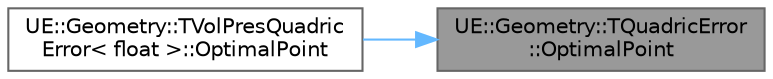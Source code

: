 digraph "UE::Geometry::TQuadricError::OptimalPoint"
{
 // INTERACTIVE_SVG=YES
 // LATEX_PDF_SIZE
  bgcolor="transparent";
  edge [fontname=Helvetica,fontsize=10,labelfontname=Helvetica,labelfontsize=10];
  node [fontname=Helvetica,fontsize=10,shape=box,height=0.2,width=0.4];
  rankdir="RL";
  Node1 [id="Node000001",label="UE::Geometry::TQuadricError\l::OptimalPoint",height=0.2,width=0.4,color="gray40", fillcolor="grey60", style="filled", fontcolor="black",tooltip=" "];
  Node1 -> Node2 [id="edge1_Node000001_Node000002",dir="back",color="steelblue1",style="solid",tooltip=" "];
  Node2 [id="Node000002",label="UE::Geometry::TVolPresQuadric\lError\< float \>::OptimalPoint",height=0.2,width=0.4,color="grey40", fillcolor="white", style="filled",URL="$da/d4a/classUE_1_1Geometry_1_1TVolPresQuadricError.html#af59a804c99b77de292db7f45162f413f",tooltip=" "];
}
